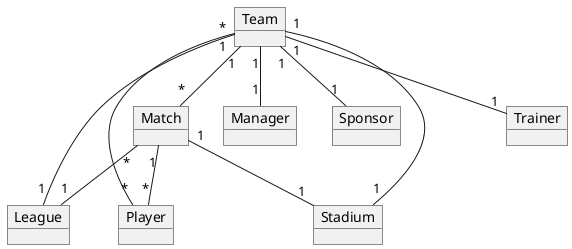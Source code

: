 @startuml
object League
object Manager
object Match
object Player
object Sponsor
object Stadium
object Team
object Trainer

Team "1" -- "1" Trainer
Team "1" -- "*" Match
Team "1" -- "1" Sponsor
Team "1" -- "*" Player
Team "*" -- "1" League
Team "1" -- "1" Manager
Team "1" -- "1" Stadium
Match "1" -- "*" Player
Match "1" -- "1" Stadium
Match "*" -- "1" League
@enduml